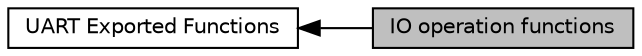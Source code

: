 digraph "IO operation functions"
{
  edge [fontname="Helvetica",fontsize="10",labelfontname="Helvetica",labelfontsize="10"];
  node [fontname="Helvetica",fontsize="10",shape=box];
  rankdir=LR;
  Node1 [label="IO operation functions",height=0.2,width=0.4,color="black", fillcolor="grey75", style="filled", fontcolor="black",tooltip=" "];
  Node2 [label="UART Exported Functions",height=0.2,width=0.4,color="black", fillcolor="white", style="filled",URL="$group___u_a_r_t___exported___functions.html",tooltip=" "];
  Node2->Node1 [shape=plaintext, dir="back", style="solid"];
}
